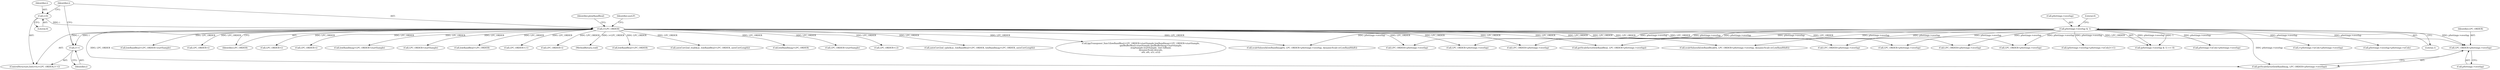 digraph "0_Android_8e3be529372892e20ccf196809bc73276c822189@pointer" {
"1000638" [label="(Call,LPC_ORDER+pSettings->overlap)"];
"1000465" [label="(Call,i<LPC_ORDER)"];
"1000462" [label="(Call,i=0)"];
"1000468" [label="(Call,i++)"];
"1000538" [label="(Call,pSettings->overlap & 1)"];
"1000498" [label="(Identifier,useLP)"];
"1000618" [label="(Call,LPC_ORDER+pSettings->overlap)"];
"1001826" [label="(Call,lowBandReal+LPC_ORDER+startSample)"];
"1000538" [label="(Call,pSettings->overlap & 1)"];
"1001757" [label="(Call,LPC_ORDER+i)"];
"1000467" [label="(Identifier,LPC_ORDER)"];
"1000601" [label="(Call,getScalefactor(lowBandReal, LPC_ORDER+pSettings->overlap))"];
"1001914" [label="(Call,LPC_ORDER+i)"];
"1000461" [label="(ControlStructure,for(i=0;i<LPC_ORDER;i++))"];
"1000468" [label="(Call,i++)"];
"1001805" [label="(Call,LPC_ORDER+i)"];
"1000638" [label="(Call,LPC_ORDER+pSettings->overlap)"];
"1000603" [label="(Call,LPC_ORDER+pSettings->overlap)"];
"1000550" [label="(Call,(pSettings->overlap+pSettings->nCols)>>1)"];
"1000636" [label="(Call,getScalefactor(lowBandImag, LPC_ORDER+pSettings->overlap))"];
"1000466" [label="(Identifier,i)"];
"1000639" [label="(Identifier,LPC_ORDER)"];
"1001831" [label="(Call,lowBandImag+LPC_ORDER+startSample)"];
"1000706" [label="(Call,LPC_ORDER+pSettings->overlap)"];
"1000640" [label="(Call,pSettings->overlap)"];
"1000718" [label="(Call,LPC_ORDER+pSettings->overlap)"];
"1000537" [label="(Call,(pSettings->overlap & 1) == 0)"];
"1000701" [label="(Call,scaleValues(&lowBandImag[0], LPC_ORDER+pSettings->overlap, dynamicScale-ovLowBandShift))"];
"1000506" [label="(Call,pSettings->nCols+pSettings->overlap)"];
"1000465" [label="(Call,i<LPC_ORDER)"];
"1000462" [label="(Call,i=0)"];
"1000669" [label="(Call,scaleValues(&lowBandReal[0], LPC_ORDER+pSettings->overlap, dynamicScale-ovLowBandShift))"];
"1001833" [label="(Call,LPC_ORDER+startSample)"];
"1000686" [label="(Call,LPC_ORDER+pSettings->overlap)"];
"1000752" [label="(Call,lowBandReal+LPC_ORDER)"];
"1001889" [label="(Call,LPC_ORDER+i-1)"];
"1001770" [label="(Call,LPC_ORDER+i)"];
"1000539" [label="(Call,pSettings->overlap)"];
"1002027" [label="(MethodReturn,void)"];
"1000738" [label="(Call,lowBandReal+LPC_ORDER)"];
"1000749" [label="(Call,autoCorr2nd_real(&ac, lowBandReal+LPC_ORDER, autoCorrLength))"];
"1000741" [label="(Call,lowBandImag+LPC_ORDER)"];
"1001828" [label="(Call,LPC_ORDER+startSample)"];
"1001898" [label="(Call,LPC_ORDER+i-2)"];
"1000469" [label="(Identifier,i)"];
"1000504" [label="(Call,i<pSettings->nCols+pSettings->overlap)"];
"1000735" [label="(Call,autoCorr2nd_cplx(&ac, lowBandReal+LPC_ORDER, lowBandImag+LPC_ORDER, autoCorrLength))"];
"1000551" [label="(Call,pSettings->overlap+pSettings->nCols)"];
"1000653" [label="(Call,LPC_ORDER+pSettings->overlap)"];
"1000474" [label="(Identifier,plowBandReal)"];
"1001825" [label="(Call,lppTransposer_func1(lowBandReal+LPC_ORDER+startSample,lowBandImag+LPC_ORDER+startSample,\n                              qmfBufferReal+startSample,qmfBufferImag+startSample,\n                              stopSample-startSample, (int) hiBand,\n                              dynamicScale,descale,\n                              a0r, a0i, a1r, a1i))"];
"1000543" [label="(Literal,0)"];
"1000674" [label="(Call,LPC_ORDER+pSettings->overlap)"];
"1000464" [label="(Literal,0)"];
"1000542" [label="(Literal,1)"];
"1000463" [label="(Identifier,i)"];
"1000638" -> "1000636"  [label="AST: "];
"1000638" -> "1000640"  [label="CFG: "];
"1000639" -> "1000638"  [label="AST: "];
"1000640" -> "1000638"  [label="AST: "];
"1000636" -> "1000638"  [label="CFG: "];
"1000465" -> "1000638"  [label="DDG: LPC_ORDER"];
"1000538" -> "1000638"  [label="DDG: pSettings->overlap"];
"1000465" -> "1000461"  [label="AST: "];
"1000465" -> "1000467"  [label="CFG: "];
"1000466" -> "1000465"  [label="AST: "];
"1000467" -> "1000465"  [label="AST: "];
"1000474" -> "1000465"  [label="CFG: "];
"1000498" -> "1000465"  [label="CFG: "];
"1000465" -> "1002027"  [label="DDG: i<LPC_ORDER"];
"1000462" -> "1000465"  [label="DDG: i"];
"1000468" -> "1000465"  [label="DDG: i"];
"1000465" -> "1000468"  [label="DDG: i"];
"1000465" -> "1000601"  [label="DDG: LPC_ORDER"];
"1000465" -> "1000603"  [label="DDG: LPC_ORDER"];
"1000465" -> "1000618"  [label="DDG: LPC_ORDER"];
"1000465" -> "1000636"  [label="DDG: LPC_ORDER"];
"1000465" -> "1000653"  [label="DDG: LPC_ORDER"];
"1000465" -> "1000669"  [label="DDG: LPC_ORDER"];
"1000465" -> "1000674"  [label="DDG: LPC_ORDER"];
"1000465" -> "1000686"  [label="DDG: LPC_ORDER"];
"1000465" -> "1000701"  [label="DDG: LPC_ORDER"];
"1000465" -> "1000706"  [label="DDG: LPC_ORDER"];
"1000465" -> "1000718"  [label="DDG: LPC_ORDER"];
"1000465" -> "1000735"  [label="DDG: LPC_ORDER"];
"1000465" -> "1000738"  [label="DDG: LPC_ORDER"];
"1000465" -> "1000741"  [label="DDG: LPC_ORDER"];
"1000465" -> "1000749"  [label="DDG: LPC_ORDER"];
"1000465" -> "1000752"  [label="DDG: LPC_ORDER"];
"1000465" -> "1001757"  [label="DDG: LPC_ORDER"];
"1000465" -> "1001770"  [label="DDG: LPC_ORDER"];
"1000465" -> "1001805"  [label="DDG: LPC_ORDER"];
"1000465" -> "1001825"  [label="DDG: LPC_ORDER"];
"1000465" -> "1001826"  [label="DDG: LPC_ORDER"];
"1000465" -> "1001828"  [label="DDG: LPC_ORDER"];
"1000465" -> "1001831"  [label="DDG: LPC_ORDER"];
"1000465" -> "1001833"  [label="DDG: LPC_ORDER"];
"1000465" -> "1001889"  [label="DDG: LPC_ORDER"];
"1000465" -> "1001898"  [label="DDG: LPC_ORDER"];
"1000465" -> "1001914"  [label="DDG: LPC_ORDER"];
"1000462" -> "1000461"  [label="AST: "];
"1000462" -> "1000464"  [label="CFG: "];
"1000463" -> "1000462"  [label="AST: "];
"1000464" -> "1000462"  [label="AST: "];
"1000466" -> "1000462"  [label="CFG: "];
"1000468" -> "1000461"  [label="AST: "];
"1000468" -> "1000469"  [label="CFG: "];
"1000469" -> "1000468"  [label="AST: "];
"1000466" -> "1000468"  [label="CFG: "];
"1000538" -> "1000537"  [label="AST: "];
"1000538" -> "1000542"  [label="CFG: "];
"1000539" -> "1000538"  [label="AST: "];
"1000542" -> "1000538"  [label="AST: "];
"1000543" -> "1000538"  [label="CFG: "];
"1000538" -> "1000504"  [label="DDG: pSettings->overlap"];
"1000538" -> "1000506"  [label="DDG: pSettings->overlap"];
"1000538" -> "1000537"  [label="DDG: pSettings->overlap"];
"1000538" -> "1000537"  [label="DDG: 1"];
"1000538" -> "1000550"  [label="DDG: pSettings->overlap"];
"1000538" -> "1000551"  [label="DDG: pSettings->overlap"];
"1000538" -> "1000601"  [label="DDG: pSettings->overlap"];
"1000538" -> "1000603"  [label="DDG: pSettings->overlap"];
"1000538" -> "1000618"  [label="DDG: pSettings->overlap"];
"1000538" -> "1000636"  [label="DDG: pSettings->overlap"];
"1000538" -> "1000653"  [label="DDG: pSettings->overlap"];
"1000538" -> "1000669"  [label="DDG: pSettings->overlap"];
"1000538" -> "1000674"  [label="DDG: pSettings->overlap"];
"1000538" -> "1000686"  [label="DDG: pSettings->overlap"];
"1000538" -> "1000701"  [label="DDG: pSettings->overlap"];
"1000538" -> "1000706"  [label="DDG: pSettings->overlap"];
"1000538" -> "1000718"  [label="DDG: pSettings->overlap"];
}
